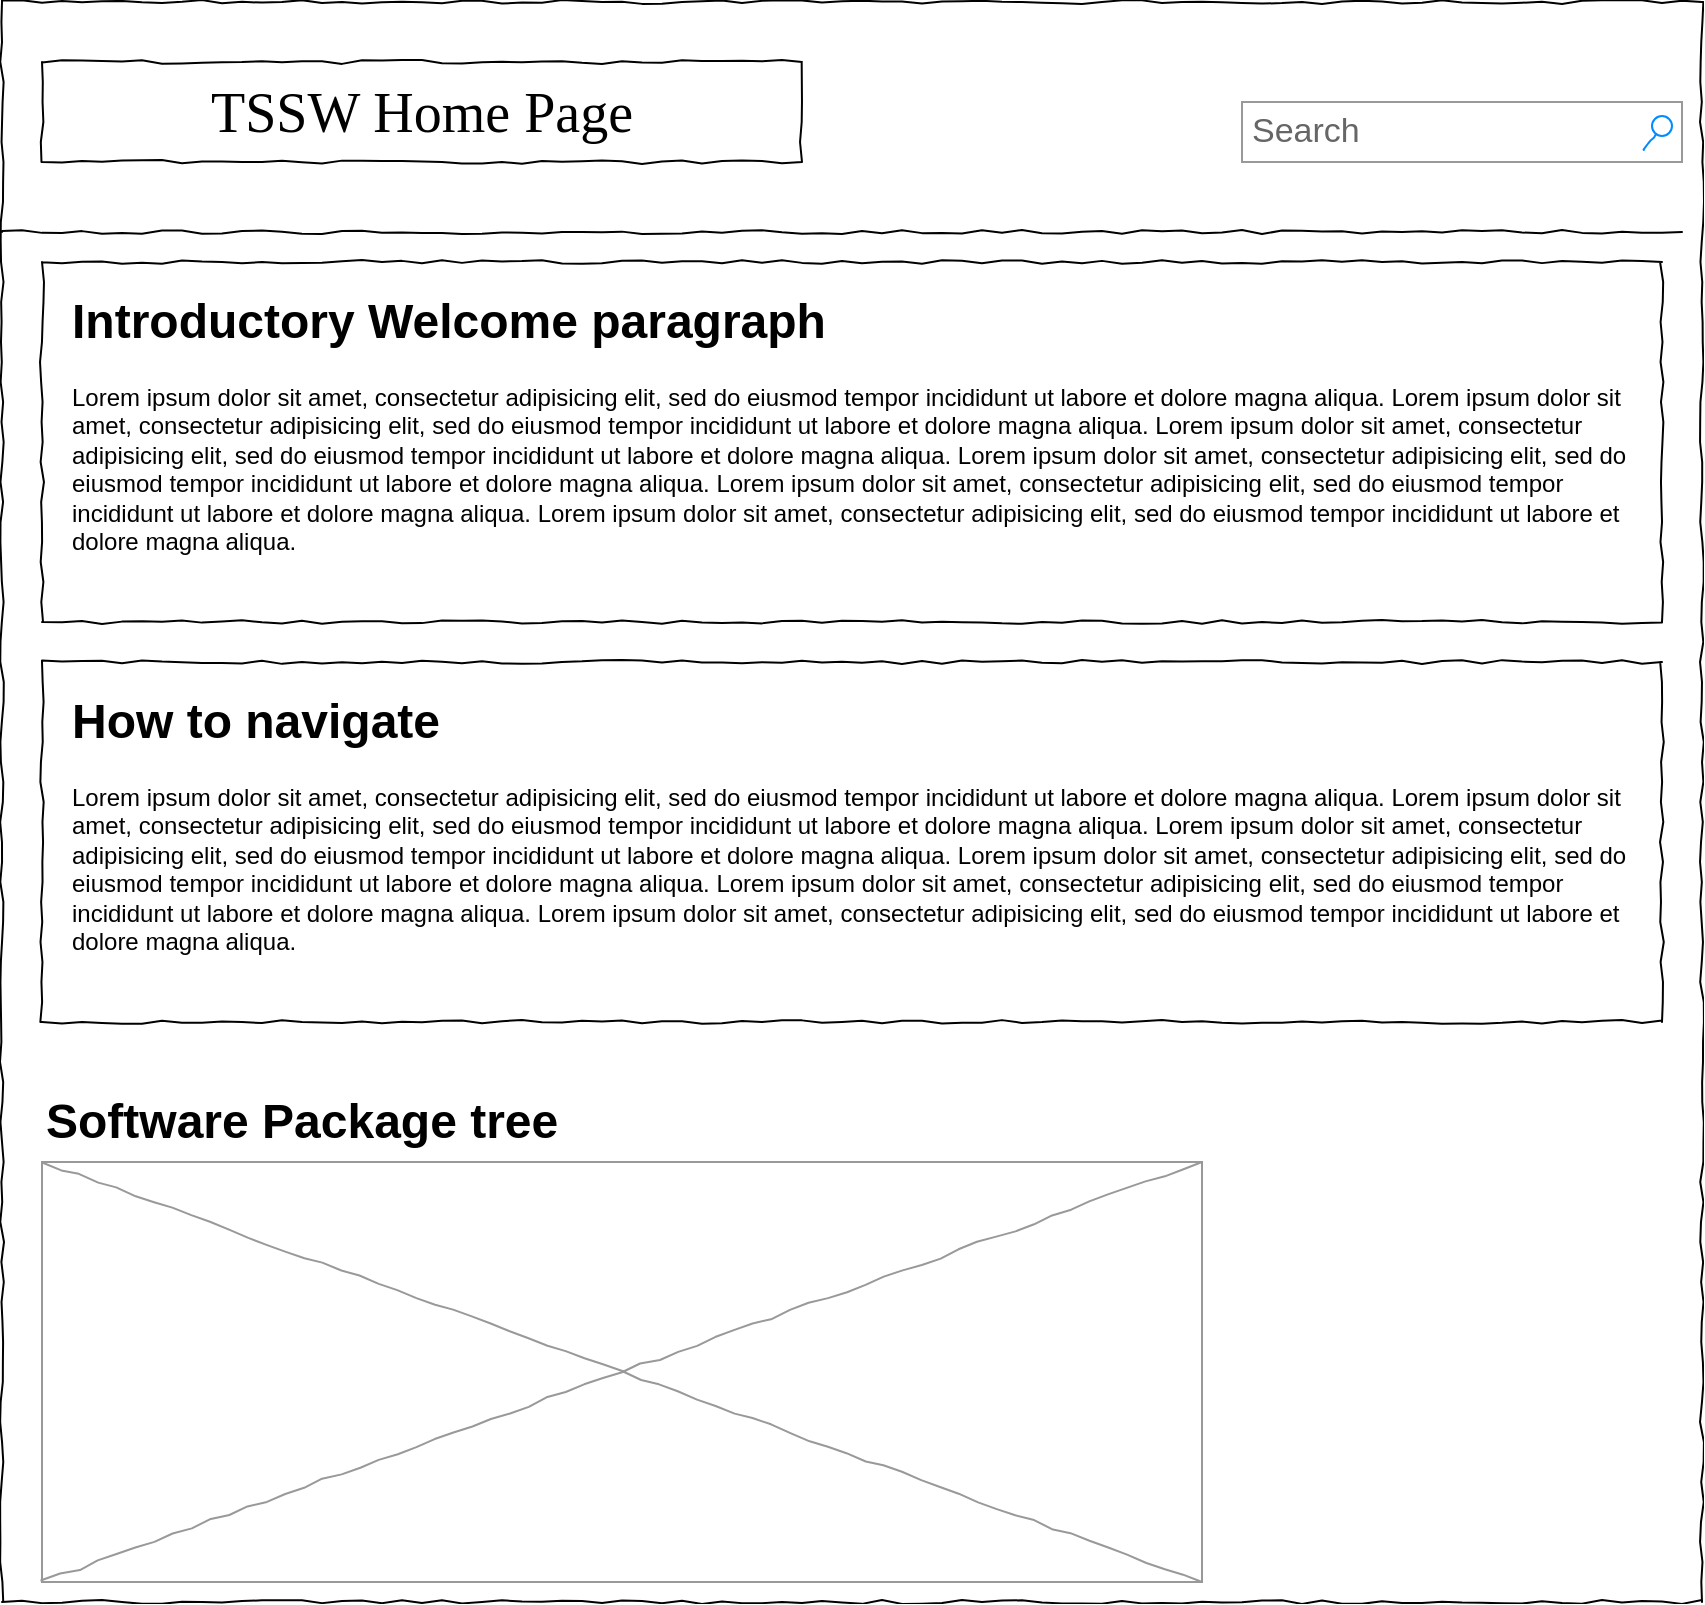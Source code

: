 <mxfile version="12.9.11" type="github">
  <diagram name="Page-1" id="03018318-947c-dd8e-b7a3-06fadd420f32">
    <mxGraphModel dx="797" dy="723" grid="1" gridSize="10" guides="1" tooltips="1" connect="1" arrows="1" fold="1" page="1" pageScale="1" pageWidth="1100" pageHeight="850" background="#ffffff" math="0" shadow="0">
      <root>
        <mxCell id="0" />
        <mxCell id="1" parent="0" />
        <mxCell id="677b7b8949515195-1" value="" style="whiteSpace=wrap;html=1;rounded=0;shadow=0;labelBackgroundColor=none;strokeColor=#000000;strokeWidth=1;fillColor=none;fontFamily=Verdana;fontSize=12;fontColor=#000000;align=center;comic=1;" parent="1" vertex="1">
          <mxGeometry x="20" y="30" width="850" height="800" as="geometry" />
        </mxCell>
        <mxCell id="677b7b8949515195-2" value="TSSW Home Page" style="whiteSpace=wrap;html=1;rounded=0;shadow=0;labelBackgroundColor=none;strokeWidth=1;fontFamily=Verdana;fontSize=28;align=center;comic=1;" parent="1" vertex="1">
          <mxGeometry x="40" y="60" width="380" height="50" as="geometry" />
        </mxCell>
        <mxCell id="677b7b8949515195-3" value="Search" style="strokeWidth=1;shadow=0;dashed=0;align=center;html=1;shape=mxgraph.mockup.forms.searchBox;strokeColor=#999999;mainText=;strokeColor2=#008cff;fontColor=#666666;fontSize=17;align=left;spacingLeft=3;rounded=0;labelBackgroundColor=none;comic=1;" parent="1" vertex="1">
          <mxGeometry x="640" y="80" width="220" height="30" as="geometry" />
        </mxCell>
        <mxCell id="677b7b8949515195-9" value="" style="line;strokeWidth=1;html=1;rounded=0;shadow=0;labelBackgroundColor=none;fillColor=none;fontFamily=Verdana;fontSize=14;fontColor=#000000;align=center;comic=1;" parent="1" vertex="1">
          <mxGeometry x="20" y="140" width="840" height="10" as="geometry" />
        </mxCell>
        <mxCell id="677b7b8949515195-15" value="&lt;div style=&quot;text-align: justify ; font-size: 13px&quot;&gt;&lt;br&gt;&lt;/div&gt;" style="whiteSpace=wrap;html=1;rounded=0;shadow=0;labelBackgroundColor=none;strokeWidth=1;fillColor=none;fontFamily=Verdana;fontSize=12;align=center;verticalAlign=top;spacing=10;comic=1;" parent="1" vertex="1">
          <mxGeometry x="40" y="160" width="810" height="180" as="geometry" />
        </mxCell>
        <mxCell id="677b7b8949515195-16" value="" style="verticalLabelPosition=bottom;shadow=0;dashed=0;align=center;html=1;verticalAlign=top;strokeWidth=1;shape=mxgraph.mockup.graphics.simpleIcon;strokeColor=#999999;rounded=0;labelBackgroundColor=none;fontFamily=Verdana;fontSize=14;fontColor=#000000;comic=1;" parent="1" vertex="1">
          <mxGeometry x="40" y="610" width="580" height="210" as="geometry" />
        </mxCell>
        <mxCell id="vSMHjVQOuXKFLwGLG8Un-1" value="&lt;h1&gt;Introductory Welcome paragraph&lt;/h1&gt;&lt;p&gt;Lorem ipsum dolor sit amet, consectetur adipisicing elit, sed do eiusmod tempor incididunt ut labore et dolore magna aliqua.&amp;nbsp;Lorem ipsum dolor sit amet, consectetur adipisicing elit, sed do eiusmod tempor incididunt ut labore et dolore magna aliqua.&amp;nbsp;Lorem ipsum dolor sit amet, consectetur adipisicing elit, sed do eiusmod tempor incididunt ut labore et dolore magna aliqua.&amp;nbsp;Lorem ipsum dolor sit amet, consectetur adipisicing elit, sed do eiusmod tempor incididunt ut labore et dolore magna aliqua.&amp;nbsp;Lorem ipsum dolor sit amet, consectetur adipisicing elit, sed do eiusmod tempor incididunt ut labore et dolore magna aliqua.&amp;nbsp;Lorem ipsum dolor sit amet, consectetur adipisicing elit, sed do eiusmod tempor incididunt ut labore et dolore magna aliqua.&lt;/p&gt;" style="text;html=1;strokeColor=none;fillColor=none;spacing=5;spacingTop=-20;whiteSpace=wrap;overflow=hidden;rounded=0;shadow=1;" vertex="1" parent="1">
          <mxGeometry x="50" y="170" width="790" height="160" as="geometry" />
        </mxCell>
        <mxCell id="vSMHjVQOuXKFLwGLG8Un-2" value="&lt;div style=&quot;text-align: justify ; font-size: 13px&quot;&gt;&lt;br&gt;&lt;/div&gt;" style="whiteSpace=wrap;html=1;rounded=0;shadow=0;labelBackgroundColor=none;strokeWidth=1;fillColor=none;fontFamily=Verdana;fontSize=12;align=center;verticalAlign=top;spacing=10;comic=1;" vertex="1" parent="1">
          <mxGeometry x="40" y="360" width="810" height="180" as="geometry" />
        </mxCell>
        <mxCell id="vSMHjVQOuXKFLwGLG8Un-3" value="&lt;h1&gt;How to navigate&lt;/h1&gt;&lt;p&gt;Lorem ipsum dolor sit amet, consectetur adipisicing elit, sed do eiusmod tempor incididunt ut labore et dolore magna aliqua.&amp;nbsp;Lorem ipsum dolor sit amet, consectetur adipisicing elit, sed do eiusmod tempor incididunt ut labore et dolore magna aliqua.&amp;nbsp;Lorem ipsum dolor sit amet, consectetur adipisicing elit, sed do eiusmod tempor incididunt ut labore et dolore magna aliqua.&amp;nbsp;Lorem ipsum dolor sit amet, consectetur adipisicing elit, sed do eiusmod tempor incididunt ut labore et dolore magna aliqua.&amp;nbsp;Lorem ipsum dolor sit amet, consectetur adipisicing elit, sed do eiusmod tempor incididunt ut labore et dolore magna aliqua.&amp;nbsp;Lorem ipsum dolor sit amet, consectetur adipisicing elit, sed do eiusmod tempor incididunt ut labore et dolore magna aliqua.&lt;/p&gt;" style="text;html=1;strokeColor=none;fillColor=none;spacing=5;spacingTop=-20;whiteSpace=wrap;overflow=hidden;rounded=0;shadow=1;" vertex="1" parent="1">
          <mxGeometry x="50" y="370" width="790" height="140" as="geometry" />
        </mxCell>
        <mxCell id="vSMHjVQOuXKFLwGLG8Un-5" value="Software Package tree" style="text;strokeColor=none;fillColor=none;html=1;fontSize=24;fontStyle=1;verticalAlign=middle;align=left;" vertex="1" parent="1">
          <mxGeometry x="40" y="570" width="320" height="40" as="geometry" />
        </mxCell>
      </root>
    </mxGraphModel>
  </diagram>
</mxfile>
